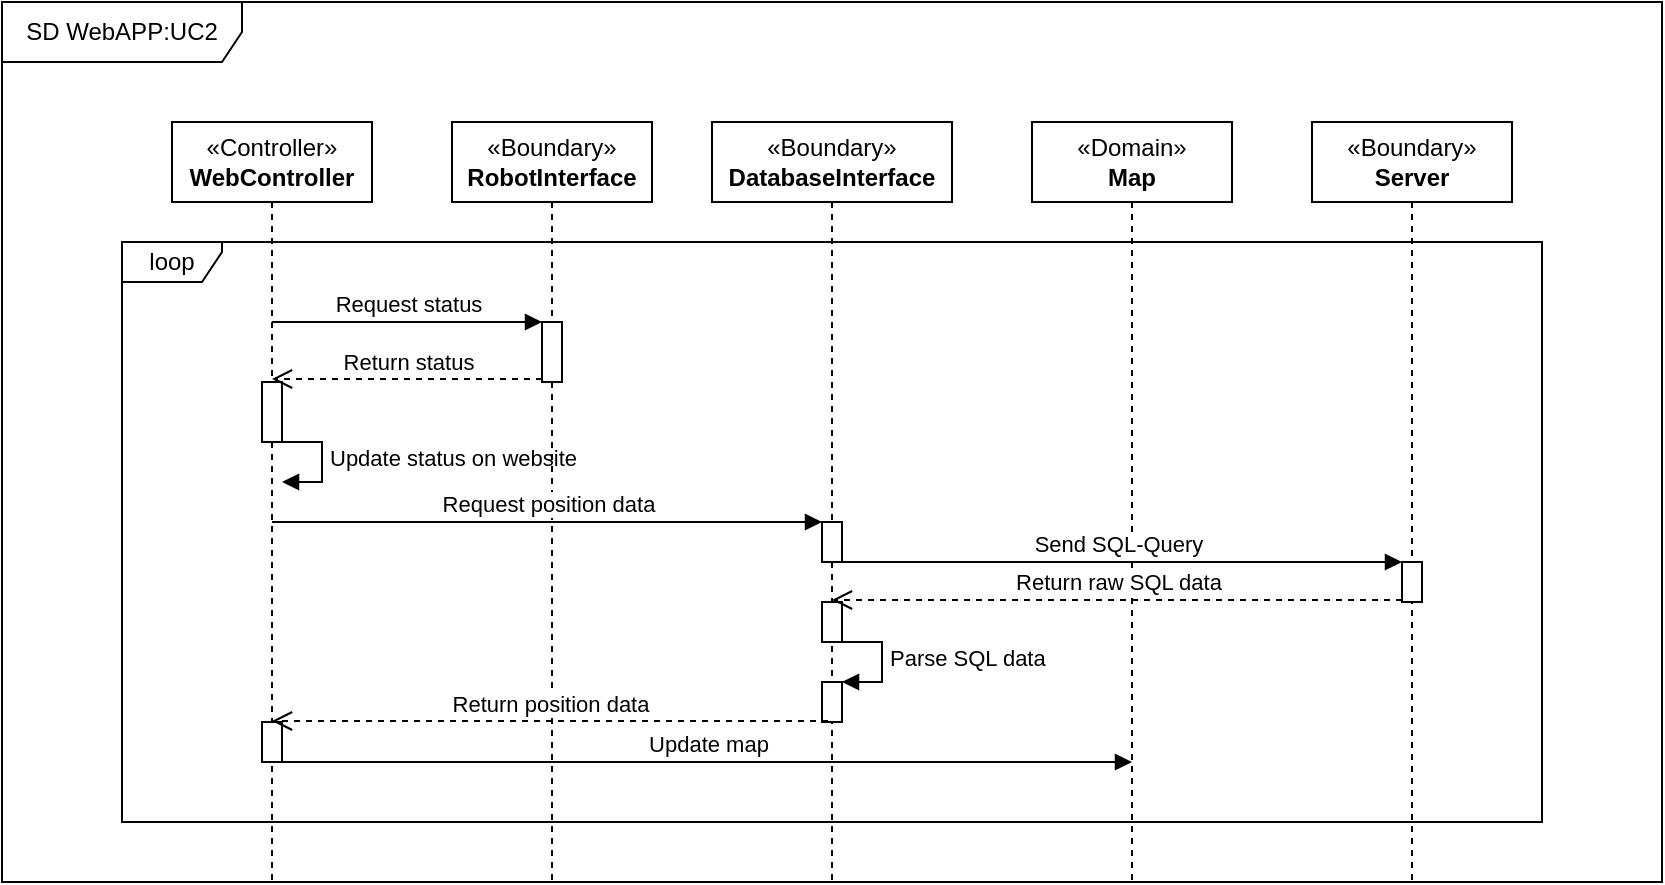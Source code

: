 <mxfile version="10.6.7" type="github"><diagram name="Page-1" id="13e1069c-82ec-6db2-03f1-153e76fe0fe0"><mxGraphModel dx="1394" dy="796" grid="1" gridSize="10" guides="1" tooltips="1" connect="1" arrows="1" fold="1" page="1" pageScale="1" pageWidth="1100" pageHeight="850" background="#ffffff" math="0" shadow="0"><root><mxCell id="0"/><mxCell id="1" parent="0"/><mxCell id="5JRGrQMKWy3O5-qekaSj-1" value="SD WebAPP:UC2&lt;br&gt;" style="shape=umlFrame;whiteSpace=wrap;html=1;width=120;height=30;" parent="1" vertex="1"><mxGeometry width="830" height="440" as="geometry"/></mxCell><mxCell id="5JRGrQMKWy3O5-qekaSj-17" value="loop" style="shape=umlFrame;whiteSpace=wrap;html=1;width=50;height=20;" parent="1" vertex="1"><mxGeometry x="60" y="120" width="710" height="290" as="geometry"/></mxCell><mxCell id="5JRGrQMKWy3O5-qekaSj-8" value="&lt;span&gt;«Controller»&lt;/span&gt;&lt;br&gt;&lt;b&gt;WebController&lt;/b&gt;" style="shape=umlLifeline;perimeter=lifelinePerimeter;whiteSpace=wrap;html=1;container=1;collapsible=0;recursiveResize=0;outlineConnect=0;" parent="1" vertex="1"><mxGeometry x="85" y="60" width="100" height="380" as="geometry"/></mxCell><mxCell id="5JRGrQMKWy3O5-qekaSj-34" value="Update status on website" style="edgeStyle=orthogonalEdgeStyle;html=1;align=left;spacingLeft=2;endArrow=block;rounded=0;entryX=1;entryY=0;" parent="5JRGrQMKWy3O5-qekaSj-8" edge="1"><mxGeometry relative="1" as="geometry"><mxPoint x="50" y="160" as="sourcePoint"/><Array as="points"><mxPoint x="75" y="160"/></Array><mxPoint x="55" y="180" as="targetPoint"/></mxGeometry></mxCell><mxCell id="5JRGrQMKWy3O5-qekaSj-36" value="" style="html=1;points=[];perimeter=orthogonalPerimeter;" parent="5JRGrQMKWy3O5-qekaSj-8" vertex="1"><mxGeometry x="45" y="130" width="10" height="30" as="geometry"/></mxCell><mxCell id="5JRGrQMKWy3O5-qekaSj-52" value="" style="html=1;points=[];perimeter=orthogonalPerimeter;" parent="5JRGrQMKWy3O5-qekaSj-8" vertex="1"><mxGeometry x="45" y="300" width="10" height="20" as="geometry"/></mxCell><mxCell id="5JRGrQMKWy3O5-qekaSj-9" value="&lt;span&gt;«Boundary»&lt;/span&gt;&lt;br&gt;&lt;b&gt;RobotInterface&lt;/b&gt;&lt;br&gt;" style="shape=umlLifeline;perimeter=lifelinePerimeter;whiteSpace=wrap;html=1;container=1;collapsible=0;recursiveResize=0;outlineConnect=0;" parent="1" vertex="1"><mxGeometry x="225" y="60" width="100" height="380" as="geometry"/></mxCell><mxCell id="5JRGrQMKWy3O5-qekaSj-10" value="&lt;span&gt;«Boundary»&lt;/span&gt;&lt;br&gt;&lt;b&gt;DatabaseInterface&lt;/b&gt;&lt;br&gt;" style="shape=umlLifeline;perimeter=lifelinePerimeter;whiteSpace=wrap;html=1;container=1;collapsible=0;recursiveResize=0;outlineConnect=0;" parent="1" vertex="1"><mxGeometry x="355" y="60" width="120" height="380" as="geometry"/></mxCell><mxCell id="5JRGrQMKWy3O5-qekaSj-39" value="" style="html=1;points=[];perimeter=orthogonalPerimeter;" parent="5JRGrQMKWy3O5-qekaSj-10" vertex="1"><mxGeometry x="55" y="200" width="10" height="20" as="geometry"/></mxCell><mxCell id="5JRGrQMKWy3O5-qekaSj-48" value="" style="html=1;points=[];perimeter=orthogonalPerimeter;" parent="5JRGrQMKWy3O5-qekaSj-10" vertex="1"><mxGeometry x="55" y="240" width="10" height="20" as="geometry"/></mxCell><mxCell id="5JRGrQMKWy3O5-qekaSj-49" value="" style="html=1;points=[];perimeter=orthogonalPerimeter;" parent="5JRGrQMKWy3O5-qekaSj-10" vertex="1"><mxGeometry x="55" y="280" width="10" height="20" as="geometry"/></mxCell><mxCell id="5JRGrQMKWy3O5-qekaSj-50" value="Parse SQL data" style="edgeStyle=orthogonalEdgeStyle;html=1;align=left;spacingLeft=2;endArrow=block;rounded=0;entryX=1;entryY=0;" parent="5JRGrQMKWy3O5-qekaSj-10" target="5JRGrQMKWy3O5-qekaSj-49" edge="1"><mxGeometry relative="1" as="geometry"><mxPoint x="60" y="260" as="sourcePoint"/><Array as="points"><mxPoint x="85" y="260"/></Array></mxGeometry></mxCell><mxCell id="5JRGrQMKWy3O5-qekaSj-11" value="&lt;span&gt;«Boundary»&lt;/span&gt;&lt;br&gt;&lt;b&gt;Server&lt;/b&gt;&lt;br&gt;" style="shape=umlLifeline;perimeter=lifelinePerimeter;whiteSpace=wrap;html=1;container=1;collapsible=0;recursiveResize=0;outlineConnect=0;" parent="1" vertex="1"><mxGeometry x="655" y="60" width="100" height="380" as="geometry"/></mxCell><mxCell id="5JRGrQMKWy3O5-qekaSj-43" value="" style="html=1;points=[];perimeter=orthogonalPerimeter;" parent="5JRGrQMKWy3O5-qekaSj-11" vertex="1"><mxGeometry x="45" y="220" width="10" height="20" as="geometry"/></mxCell><mxCell id="5JRGrQMKWy3O5-qekaSj-12" value="&lt;span&gt;«Domain»&lt;/span&gt;&lt;br&gt;&lt;b&gt;Map&lt;/b&gt;&lt;br&gt;" style="shape=umlLifeline;perimeter=lifelinePerimeter;whiteSpace=wrap;html=1;container=1;collapsible=0;recursiveResize=0;outlineConnect=0;" parent="1" vertex="1"><mxGeometry x="515" y="60" width="100" height="380" as="geometry"/></mxCell><mxCell id="5JRGrQMKWy3O5-qekaSj-26" value="" style="html=1;points=[];perimeter=orthogonalPerimeter;" parent="1" vertex="1"><mxGeometry x="270" y="160" width="10" height="30" as="geometry"/></mxCell><mxCell id="5JRGrQMKWy3O5-qekaSj-27" value="Request status" style="html=1;verticalAlign=bottom;endArrow=block;entryX=0;entryY=0;" parent="1" target="5JRGrQMKWy3O5-qekaSj-26" edge="1"><mxGeometry relative="1" as="geometry"><mxPoint x="135" y="160" as="sourcePoint"/></mxGeometry></mxCell><mxCell id="5JRGrQMKWy3O5-qekaSj-28" value="Return status" style="html=1;verticalAlign=bottom;endArrow=open;dashed=1;endSize=8;exitX=0;exitY=0.95;" parent="1" source="5JRGrQMKWy3O5-qekaSj-26" target="5JRGrQMKWy3O5-qekaSj-8" edge="1"><mxGeometry relative="1" as="geometry"><mxPoint x="135" y="236" as="targetPoint"/></mxGeometry></mxCell><mxCell id="5JRGrQMKWy3O5-qekaSj-40" value="Request position data" style="html=1;verticalAlign=bottom;endArrow=block;entryX=0;entryY=0;" parent="1" source="5JRGrQMKWy3O5-qekaSj-8" target="5JRGrQMKWy3O5-qekaSj-39" edge="1"><mxGeometry relative="1" as="geometry"><mxPoint x="340" y="270" as="sourcePoint"/></mxGeometry></mxCell><mxCell id="5JRGrQMKWy3O5-qekaSj-44" value="Send SQL-Query" style="html=1;verticalAlign=bottom;endArrow=block;entryX=0;entryY=0;" parent="1" target="5JRGrQMKWy3O5-qekaSj-43" edge="1"><mxGeometry relative="1" as="geometry"><mxPoint x="416" y="280" as="sourcePoint"/></mxGeometry></mxCell><mxCell id="5JRGrQMKWy3O5-qekaSj-45" value="Return raw SQL data" style="html=1;verticalAlign=bottom;endArrow=open;dashed=1;endSize=8;exitX=0;exitY=0.95;" parent="1" source="5JRGrQMKWy3O5-qekaSj-43" target="5JRGrQMKWy3O5-qekaSj-10" edge="1"><mxGeometry relative="1" as="geometry"><mxPoint x="630" y="356" as="targetPoint"/></mxGeometry></mxCell><mxCell id="5JRGrQMKWy3O5-qekaSj-51" value="Return position data" style="html=1;verticalAlign=bottom;endArrow=open;dashed=1;endSize=8;exitX=0;exitY=0.95;" parent="1" target="5JRGrQMKWy3O5-qekaSj-8" edge="1"><mxGeometry relative="1" as="geometry"><mxPoint x="140" y="360" as="targetPoint"/><mxPoint x="413" y="359.5" as="sourcePoint"/></mxGeometry></mxCell><mxCell id="5JRGrQMKWy3O5-qekaSj-55" value="Update map" style="html=1;verticalAlign=bottom;endArrow=block;" parent="1" edge="1"><mxGeometry relative="1" as="geometry"><mxPoint x="139.5" y="380" as="sourcePoint"/><mxPoint x="565" y="380" as="targetPoint"/></mxGeometry></mxCell></root></mxGraphModel></diagram></mxfile>